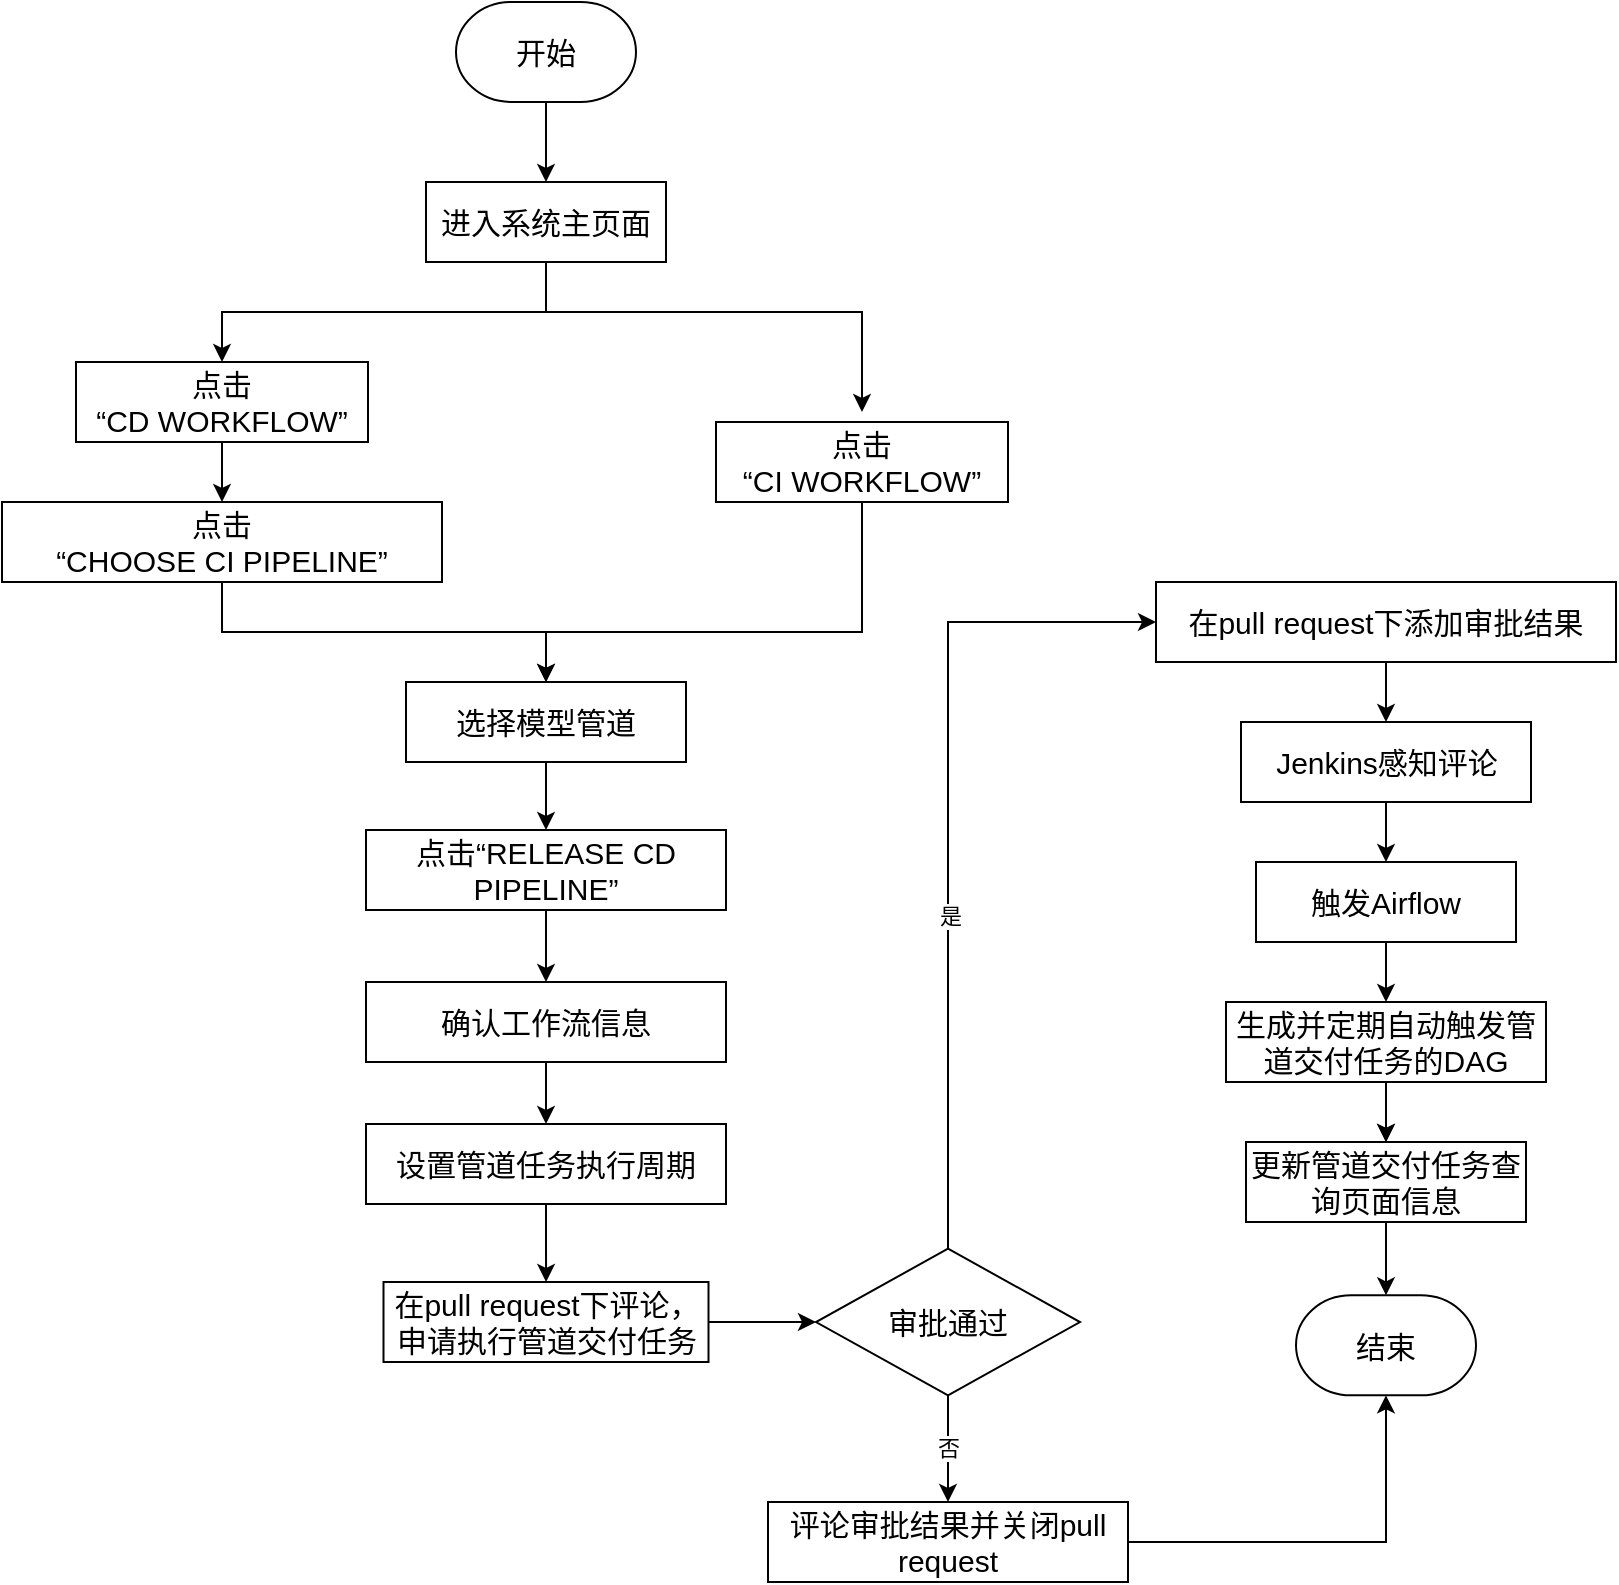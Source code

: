 <mxfile version="14.6.9" type="github">
  <diagram id="sAjSLfs0zAGTApY3lC0H" name="第 1 页">
    <mxGraphModel dx="1303" dy="728" grid="1" gridSize="10" guides="1" tooltips="1" connect="1" arrows="1" fold="1" page="1" pageScale="1" pageWidth="827" pageHeight="1169" math="0" shadow="0">
      <root>
        <mxCell id="0" />
        <mxCell id="1" parent="0" />
        <mxCell id="LDFEKcF4dEjjbmsaXeL3-10" style="edgeStyle=orthogonalEdgeStyle;rounded=0;orthogonalLoop=1;jettySize=auto;html=1;exitX=0.5;exitY=1;exitDx=0;exitDy=0;exitPerimeter=0;" edge="1" parent="1" source="LDFEKcF4dEjjbmsaXeL3-1" target="LDFEKcF4dEjjbmsaXeL3-2">
          <mxGeometry relative="1" as="geometry" />
        </mxCell>
        <mxCell id="LDFEKcF4dEjjbmsaXeL3-1" value="开始" style="strokeWidth=1;html=1;shape=mxgraph.flowchart.terminator;whiteSpace=wrap;rounded=1;glass=0;fontSize=15;" vertex="1" parent="1">
          <mxGeometry x="310" y="40" width="90" height="50" as="geometry" />
        </mxCell>
        <mxCell id="LDFEKcF4dEjjbmsaXeL3-11" style="edgeStyle=orthogonalEdgeStyle;rounded=0;orthogonalLoop=1;jettySize=auto;html=1;exitX=0.5;exitY=1;exitDx=0;exitDy=0;entryX=0.5;entryY=0;entryDx=0;entryDy=0;" edge="1" parent="1" source="LDFEKcF4dEjjbmsaXeL3-2" target="LDFEKcF4dEjjbmsaXeL3-3">
          <mxGeometry relative="1" as="geometry" />
        </mxCell>
        <mxCell id="LDFEKcF4dEjjbmsaXeL3-12" style="edgeStyle=orthogonalEdgeStyle;rounded=0;orthogonalLoop=1;jettySize=auto;html=1;exitX=0.5;exitY=1;exitDx=0;exitDy=0;" edge="1" parent="1">
          <mxGeometry relative="1" as="geometry">
            <mxPoint x="355" y="165" as="sourcePoint" />
            <mxPoint x="513" y="245" as="targetPoint" />
            <Array as="points">
              <mxPoint x="355" y="195" />
              <mxPoint x="513" y="195" />
            </Array>
          </mxGeometry>
        </mxCell>
        <mxCell id="LDFEKcF4dEjjbmsaXeL3-2" value="&lt;font style=&quot;font-size: 15px&quot;&gt;进入系统主页面&lt;/font&gt;" style="rounded=0;whiteSpace=wrap;html=1;" vertex="1" parent="1">
          <mxGeometry x="295" y="130" width="120" height="40" as="geometry" />
        </mxCell>
        <mxCell id="LDFEKcF4dEjjbmsaXeL3-13" style="edgeStyle=orthogonalEdgeStyle;rounded=0;orthogonalLoop=1;jettySize=auto;html=1;exitX=0.5;exitY=1;exitDx=0;exitDy=0;" edge="1" parent="1" source="LDFEKcF4dEjjbmsaXeL3-3" target="LDFEKcF4dEjjbmsaXeL3-4">
          <mxGeometry relative="1" as="geometry" />
        </mxCell>
        <mxCell id="LDFEKcF4dEjjbmsaXeL3-3" value="&lt;span style=&quot;font-size: 15px&quot;&gt;点击&lt;br&gt;“CD WORKFLOW”&lt;/span&gt;" style="rounded=0;whiteSpace=wrap;html=1;" vertex="1" parent="1">
          <mxGeometry x="120" y="220" width="146" height="40" as="geometry" />
        </mxCell>
        <mxCell id="LDFEKcF4dEjjbmsaXeL3-15" style="edgeStyle=orthogonalEdgeStyle;rounded=0;orthogonalLoop=1;jettySize=auto;html=1;exitX=0.5;exitY=1;exitDx=0;exitDy=0;" edge="1" parent="1" source="LDFEKcF4dEjjbmsaXeL3-4" target="LDFEKcF4dEjjbmsaXeL3-7">
          <mxGeometry relative="1" as="geometry" />
        </mxCell>
        <mxCell id="LDFEKcF4dEjjbmsaXeL3-4" value="&lt;span style=&quot;font-size: 15px&quot;&gt;点击&lt;br&gt;“CHOOSE CI PIPELINE”&lt;/span&gt;" style="rounded=0;whiteSpace=wrap;html=1;" vertex="1" parent="1">
          <mxGeometry x="83" y="290" width="220" height="40" as="geometry" />
        </mxCell>
        <mxCell id="LDFEKcF4dEjjbmsaXeL3-17" style="edgeStyle=orthogonalEdgeStyle;rounded=0;orthogonalLoop=1;jettySize=auto;html=1;exitX=0.5;exitY=1;exitDx=0;exitDy=0;" edge="1" parent="1" target="LDFEKcF4dEjjbmsaXeL3-7">
          <mxGeometry relative="1" as="geometry">
            <mxPoint x="513" y="285" as="sourcePoint" />
            <mxPoint x="355" y="375" as="targetPoint" />
            <Array as="points">
              <mxPoint x="513" y="355" />
              <mxPoint x="355" y="355" />
            </Array>
          </mxGeometry>
        </mxCell>
        <mxCell id="LDFEKcF4dEjjbmsaXeL3-5" value="&lt;span style=&quot;font-size: 15px&quot;&gt;点击&lt;br&gt;“CI WORKFLOW”&lt;/span&gt;" style="rounded=0;whiteSpace=wrap;html=1;" vertex="1" parent="1">
          <mxGeometry x="440" y="250" width="146" height="40" as="geometry" />
        </mxCell>
        <mxCell id="LDFEKcF4dEjjbmsaXeL3-16" style="edgeStyle=orthogonalEdgeStyle;rounded=0;orthogonalLoop=1;jettySize=auto;html=1;exitX=0.5;exitY=1;exitDx=0;exitDy=0;" edge="1" parent="1" source="LDFEKcF4dEjjbmsaXeL3-7" target="LDFEKcF4dEjjbmsaXeL3-9">
          <mxGeometry relative="1" as="geometry" />
        </mxCell>
        <mxCell id="LDFEKcF4dEjjbmsaXeL3-7" value="&lt;span style=&quot;font-size: 15px&quot;&gt;选择模型管道&lt;br&gt;&lt;/span&gt;" style="rounded=0;whiteSpace=wrap;html=1;" vertex="1" parent="1">
          <mxGeometry x="285" y="380" width="140" height="40" as="geometry" />
        </mxCell>
        <mxCell id="LDFEKcF4dEjjbmsaXeL3-24" style="edgeStyle=orthogonalEdgeStyle;rounded=0;orthogonalLoop=1;jettySize=auto;html=1;exitX=0.5;exitY=1;exitDx=0;exitDy=0;" edge="1" parent="1" source="LDFEKcF4dEjjbmsaXeL3-9" target="LDFEKcF4dEjjbmsaXeL3-18">
          <mxGeometry relative="1" as="geometry" />
        </mxCell>
        <mxCell id="LDFEKcF4dEjjbmsaXeL3-9" value="&lt;span style=&quot;font-size: 15px&quot;&gt;点击“RELEASE CD PIPELINE”&lt;br&gt;&lt;/span&gt;" style="rounded=0;whiteSpace=wrap;html=1;" vertex="1" parent="1">
          <mxGeometry x="265" y="454" width="180" height="40" as="geometry" />
        </mxCell>
        <mxCell id="LDFEKcF4dEjjbmsaXeL3-25" style="edgeStyle=orthogonalEdgeStyle;rounded=0;orthogonalLoop=1;jettySize=auto;html=1;exitX=0.5;exitY=1;exitDx=0;exitDy=0;" edge="1" parent="1" source="LDFEKcF4dEjjbmsaXeL3-18" target="LDFEKcF4dEjjbmsaXeL3-19">
          <mxGeometry relative="1" as="geometry" />
        </mxCell>
        <mxCell id="LDFEKcF4dEjjbmsaXeL3-18" value="&lt;span style=&quot;font-size: 15px&quot;&gt;确认工作流信息&lt;br&gt;&lt;/span&gt;" style="rounded=0;whiteSpace=wrap;html=1;" vertex="1" parent="1">
          <mxGeometry x="265" y="530" width="180" height="40" as="geometry" />
        </mxCell>
        <mxCell id="LDFEKcF4dEjjbmsaXeL3-26" style="edgeStyle=orthogonalEdgeStyle;rounded=0;orthogonalLoop=1;jettySize=auto;html=1;exitX=0.5;exitY=0;exitDx=0;exitDy=0;entryX=0;entryY=0.5;entryDx=0;entryDy=0;" edge="1" parent="1" source="LDFEKcF4dEjjbmsaXeL3-38" target="LDFEKcF4dEjjbmsaXeL3-39">
          <mxGeometry relative="1" as="geometry" />
        </mxCell>
        <mxCell id="LDFEKcF4dEjjbmsaXeL3-46" value="是" style="edgeLabel;html=1;align=center;verticalAlign=middle;resizable=0;points=[];" vertex="1" connectable="0" parent="LDFEKcF4dEjjbmsaXeL3-26">
          <mxGeometry x="-0.203" y="-1" relative="1" as="geometry">
            <mxPoint as="offset" />
          </mxGeometry>
        </mxCell>
        <mxCell id="LDFEKcF4dEjjbmsaXeL3-37" style="edgeStyle=orthogonalEdgeStyle;rounded=0;orthogonalLoop=1;jettySize=auto;html=1;exitX=0.5;exitY=1;exitDx=0;exitDy=0;" edge="1" parent="1" source="LDFEKcF4dEjjbmsaXeL3-19" target="LDFEKcF4dEjjbmsaXeL3-36">
          <mxGeometry relative="1" as="geometry" />
        </mxCell>
        <mxCell id="LDFEKcF4dEjjbmsaXeL3-19" value="&lt;span style=&quot;font-size: 15px&quot;&gt;设置管道任务执行周期&lt;br&gt;&lt;/span&gt;" style="rounded=0;whiteSpace=wrap;html=1;" vertex="1" parent="1">
          <mxGeometry x="265" y="601" width="180" height="40" as="geometry" />
        </mxCell>
        <mxCell id="LDFEKcF4dEjjbmsaXeL3-27" style="edgeStyle=orthogonalEdgeStyle;rounded=0;orthogonalLoop=1;jettySize=auto;html=1;" edge="1" parent="1" source="LDFEKcF4dEjjbmsaXeL3-20" target="LDFEKcF4dEjjbmsaXeL3-21">
          <mxGeometry relative="1" as="geometry">
            <mxPoint x="676" y="409" as="sourcePoint" />
            <mxPoint x="676" y="439" as="targetPoint" />
          </mxGeometry>
        </mxCell>
        <mxCell id="LDFEKcF4dEjjbmsaXeL3-20" value="&lt;span style=&quot;font-size: 15px&quot;&gt;Jenkins感知评论&lt;br&gt;&lt;/span&gt;" style="rounded=0;whiteSpace=wrap;html=1;" vertex="1" parent="1">
          <mxGeometry x="702.5" y="400" width="145" height="40" as="geometry" />
        </mxCell>
        <mxCell id="LDFEKcF4dEjjbmsaXeL3-28" style="edgeStyle=orthogonalEdgeStyle;rounded=0;orthogonalLoop=1;jettySize=auto;html=1;exitX=0.5;exitY=1;exitDx=0;exitDy=0;entryX=0.5;entryY=0;entryDx=0;entryDy=0;" edge="1" parent="1" source="LDFEKcF4dEjjbmsaXeL3-21" target="LDFEKcF4dEjjbmsaXeL3-22">
          <mxGeometry relative="1" as="geometry">
            <mxPoint x="676" y="479" as="sourcePoint" />
          </mxGeometry>
        </mxCell>
        <mxCell id="LDFEKcF4dEjjbmsaXeL3-32" value="" style="edgeStyle=orthogonalEdgeStyle;rounded=0;orthogonalLoop=1;jettySize=auto;html=1;startArrow=none;" edge="1" parent="1" source="LDFEKcF4dEjjbmsaXeL3-22" target="LDFEKcF4dEjjbmsaXeL3-23">
          <mxGeometry relative="1" as="geometry" />
        </mxCell>
        <mxCell id="LDFEKcF4dEjjbmsaXeL3-21" value="&lt;span style=&quot;font-size: 15px&quot;&gt;触发Airflow&lt;br&gt;&lt;/span&gt;" style="rounded=0;whiteSpace=wrap;html=1;" vertex="1" parent="1">
          <mxGeometry x="710" y="470" width="130" height="40" as="geometry" />
        </mxCell>
        <mxCell id="LDFEKcF4dEjjbmsaXeL3-29" style="edgeStyle=orthogonalEdgeStyle;rounded=0;orthogonalLoop=1;jettySize=auto;html=1;exitX=0.5;exitY=1;exitDx=0;exitDy=0;entryX=0.5;entryY=0;entryDx=0;entryDy=0;" edge="1" parent="1" source="LDFEKcF4dEjjbmsaXeL3-22" target="LDFEKcF4dEjjbmsaXeL3-23">
          <mxGeometry relative="1" as="geometry" />
        </mxCell>
        <mxCell id="LDFEKcF4dEjjbmsaXeL3-31" style="edgeStyle=orthogonalEdgeStyle;rounded=0;orthogonalLoop=1;jettySize=auto;html=1;exitX=0.5;exitY=1;exitDx=0;exitDy=0;" edge="1" parent="1" source="LDFEKcF4dEjjbmsaXeL3-23" target="LDFEKcF4dEjjbmsaXeL3-30">
          <mxGeometry relative="1" as="geometry" />
        </mxCell>
        <mxCell id="LDFEKcF4dEjjbmsaXeL3-23" value="&lt;span style=&quot;font-size: 15px&quot;&gt;更新管道交付任务查询页面信息&lt;br&gt;&lt;/span&gt;" style="rounded=0;whiteSpace=wrap;html=1;" vertex="1" parent="1">
          <mxGeometry x="705" y="610" width="140" height="40" as="geometry" />
        </mxCell>
        <mxCell id="LDFEKcF4dEjjbmsaXeL3-30" value="结束" style="strokeWidth=1;html=1;shape=mxgraph.flowchart.terminator;whiteSpace=wrap;rounded=1;glass=0;fontSize=15;" vertex="1" parent="1">
          <mxGeometry x="730" y="686.67" width="90" height="50" as="geometry" />
        </mxCell>
        <mxCell id="LDFEKcF4dEjjbmsaXeL3-22" value="&lt;span style=&quot;font-size: 15px&quot;&gt;生成并定期自动触发管道交付任务的DAG&lt;br&gt;&lt;/span&gt;" style="rounded=0;whiteSpace=wrap;html=1;" vertex="1" parent="1">
          <mxGeometry x="695" y="540" width="160" height="40" as="geometry" />
        </mxCell>
        <mxCell id="LDFEKcF4dEjjbmsaXeL3-40" style="edgeStyle=orthogonalEdgeStyle;rounded=0;orthogonalLoop=1;jettySize=auto;html=1;exitX=1;exitY=0.5;exitDx=0;exitDy=0;entryX=0;entryY=0.5;entryDx=0;entryDy=0;" edge="1" parent="1" source="LDFEKcF4dEjjbmsaXeL3-36" target="LDFEKcF4dEjjbmsaXeL3-38">
          <mxGeometry relative="1" as="geometry" />
        </mxCell>
        <mxCell id="LDFEKcF4dEjjbmsaXeL3-36" value="&lt;span style=&quot;font-size: 15px&quot;&gt;在pull request下评论，申请执行管道交付任务&lt;br&gt;&lt;/span&gt;" style="rounded=0;whiteSpace=wrap;html=1;" vertex="1" parent="1">
          <mxGeometry x="273.75" y="680" width="162.5" height="40" as="geometry" />
        </mxCell>
        <mxCell id="LDFEKcF4dEjjbmsaXeL3-42" value="否" style="edgeStyle=orthogonalEdgeStyle;rounded=0;orthogonalLoop=1;jettySize=auto;html=1;exitX=0.5;exitY=1;exitDx=0;exitDy=0;" edge="1" parent="1" source="LDFEKcF4dEjjbmsaXeL3-38" target="LDFEKcF4dEjjbmsaXeL3-41">
          <mxGeometry relative="1" as="geometry" />
        </mxCell>
        <mxCell id="LDFEKcF4dEjjbmsaXeL3-38" value="&lt;span style=&quot;font-size: 15px&quot;&gt;审批通过&lt;/span&gt;" style="rhombus;whiteSpace=wrap;html=1;aspect=fixed;" vertex="1" parent="1">
          <mxGeometry x="490" y="663.34" width="132" height="73.33" as="geometry" />
        </mxCell>
        <mxCell id="LDFEKcF4dEjjbmsaXeL3-44" style="edgeStyle=orthogonalEdgeStyle;rounded=0;orthogonalLoop=1;jettySize=auto;html=1;exitX=0.5;exitY=1;exitDx=0;exitDy=0;entryX=0.5;entryY=0;entryDx=0;entryDy=0;" edge="1" parent="1" source="LDFEKcF4dEjjbmsaXeL3-39" target="LDFEKcF4dEjjbmsaXeL3-20">
          <mxGeometry relative="1" as="geometry" />
        </mxCell>
        <mxCell id="LDFEKcF4dEjjbmsaXeL3-39" value="&lt;span style=&quot;font-size: 15px&quot;&gt;在pull request下添加审批结果&lt;br&gt;&lt;/span&gt;" style="rounded=0;whiteSpace=wrap;html=1;" vertex="1" parent="1">
          <mxGeometry x="660" y="330" width="230" height="40" as="geometry" />
        </mxCell>
        <mxCell id="LDFEKcF4dEjjbmsaXeL3-43" style="edgeStyle=orthogonalEdgeStyle;rounded=0;orthogonalLoop=1;jettySize=auto;html=1;entryX=0.5;entryY=1;entryDx=0;entryDy=0;entryPerimeter=0;" edge="1" parent="1" source="LDFEKcF4dEjjbmsaXeL3-41" target="LDFEKcF4dEjjbmsaXeL3-30">
          <mxGeometry relative="1" as="geometry" />
        </mxCell>
        <mxCell id="LDFEKcF4dEjjbmsaXeL3-41" value="&lt;span style=&quot;font-size: 15px&quot;&gt;评论审批结果并关闭pull request&lt;br&gt;&lt;/span&gt;" style="rounded=0;whiteSpace=wrap;html=1;" vertex="1" parent="1">
          <mxGeometry x="466" y="790" width="180" height="40" as="geometry" />
        </mxCell>
      </root>
    </mxGraphModel>
  </diagram>
</mxfile>

